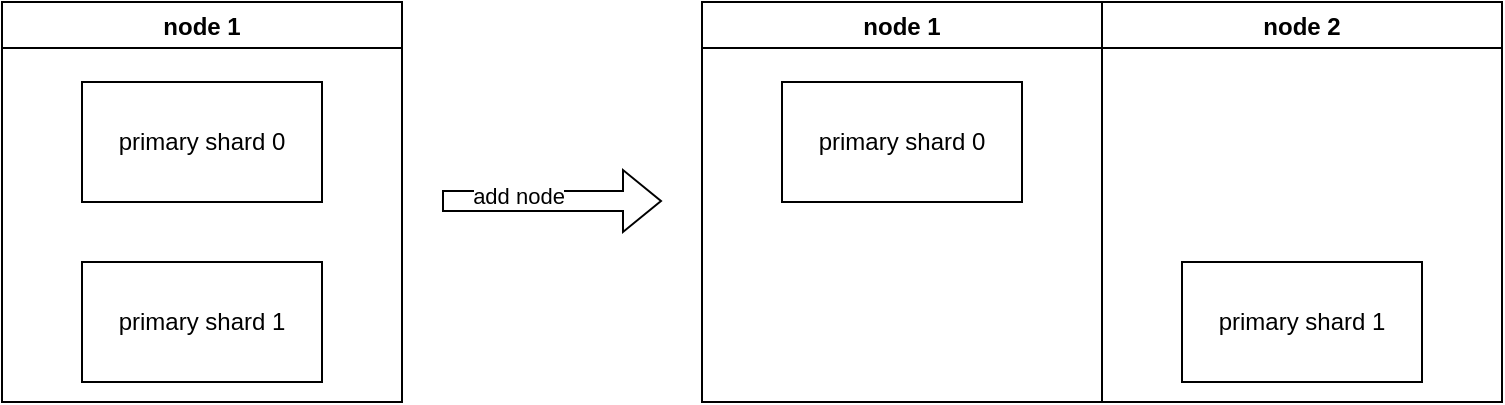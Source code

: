 <mxfile version="18.1.3" type="device"><diagram id="C5RBs43oDa-KdzZeNtuy" name="Page-1"><mxGraphModel dx="1018" dy="669" grid="1" gridSize="10" guides="1" tooltips="1" connect="1" arrows="1" fold="1" page="1" pageScale="1" pageWidth="827" pageHeight="1169" math="0" shadow="0"><root><mxCell id="WIyWlLk6GJQsqaUBKTNV-0"/><mxCell id="WIyWlLk6GJQsqaUBKTNV-1" parent="WIyWlLk6GJQsqaUBKTNV-0"/><mxCell id="aF3__K1B-vZU2cH8omOz-0" value="node 1" style="swimlane;" vertex="1" parent="WIyWlLk6GJQsqaUBKTNV-1"><mxGeometry x="39" y="170" width="200" height="200" as="geometry"/></mxCell><mxCell id="aF3__K1B-vZU2cH8omOz-1" value="primary shard 0" style="rounded=0;whiteSpace=wrap;html=1;" vertex="1" parent="aF3__K1B-vZU2cH8omOz-0"><mxGeometry x="40" y="40" width="120" height="60" as="geometry"/></mxCell><mxCell id="aF3__K1B-vZU2cH8omOz-2" value="primary shard 1" style="rounded=0;whiteSpace=wrap;html=1;" vertex="1" parent="aF3__K1B-vZU2cH8omOz-0"><mxGeometry x="40" y="130" width="120" height="60" as="geometry"/></mxCell><mxCell id="aF3__K1B-vZU2cH8omOz-3" value="" style="shape=flexArrow;endArrow=classic;html=1;rounded=0;" edge="1" parent="WIyWlLk6GJQsqaUBKTNV-1"><mxGeometry width="50" height="50" relative="1" as="geometry"><mxPoint x="259" y="269.5" as="sourcePoint"/><mxPoint x="369" y="269.5" as="targetPoint"/></mxGeometry></mxCell><mxCell id="aF3__K1B-vZU2cH8omOz-5" value="add node" style="edgeLabel;html=1;align=center;verticalAlign=middle;resizable=0;points=[];" vertex="1" connectable="0" parent="aF3__K1B-vZU2cH8omOz-3"><mxGeometry x="-0.309" y="4" relative="1" as="geometry"><mxPoint y="1" as="offset"/></mxGeometry></mxCell><mxCell id="aF3__K1B-vZU2cH8omOz-6" value="node 1" style="swimlane;" vertex="1" parent="WIyWlLk6GJQsqaUBKTNV-1"><mxGeometry x="389" y="170" width="200" height="200" as="geometry"/></mxCell><mxCell id="aF3__K1B-vZU2cH8omOz-7" value="primary shard 0" style="rounded=0;whiteSpace=wrap;html=1;" vertex="1" parent="aF3__K1B-vZU2cH8omOz-6"><mxGeometry x="40" y="40" width="120" height="60" as="geometry"/></mxCell><mxCell id="aF3__K1B-vZU2cH8omOz-9" value="node 2" style="swimlane;" vertex="1" parent="WIyWlLk6GJQsqaUBKTNV-1"><mxGeometry x="589" y="170" width="200" height="200" as="geometry"/></mxCell><mxCell id="aF3__K1B-vZU2cH8omOz-11" value="primary shard 1" style="rounded=0;whiteSpace=wrap;html=1;" vertex="1" parent="aF3__K1B-vZU2cH8omOz-9"><mxGeometry x="40" y="130" width="120" height="60" as="geometry"/></mxCell></root></mxGraphModel></diagram></mxfile>